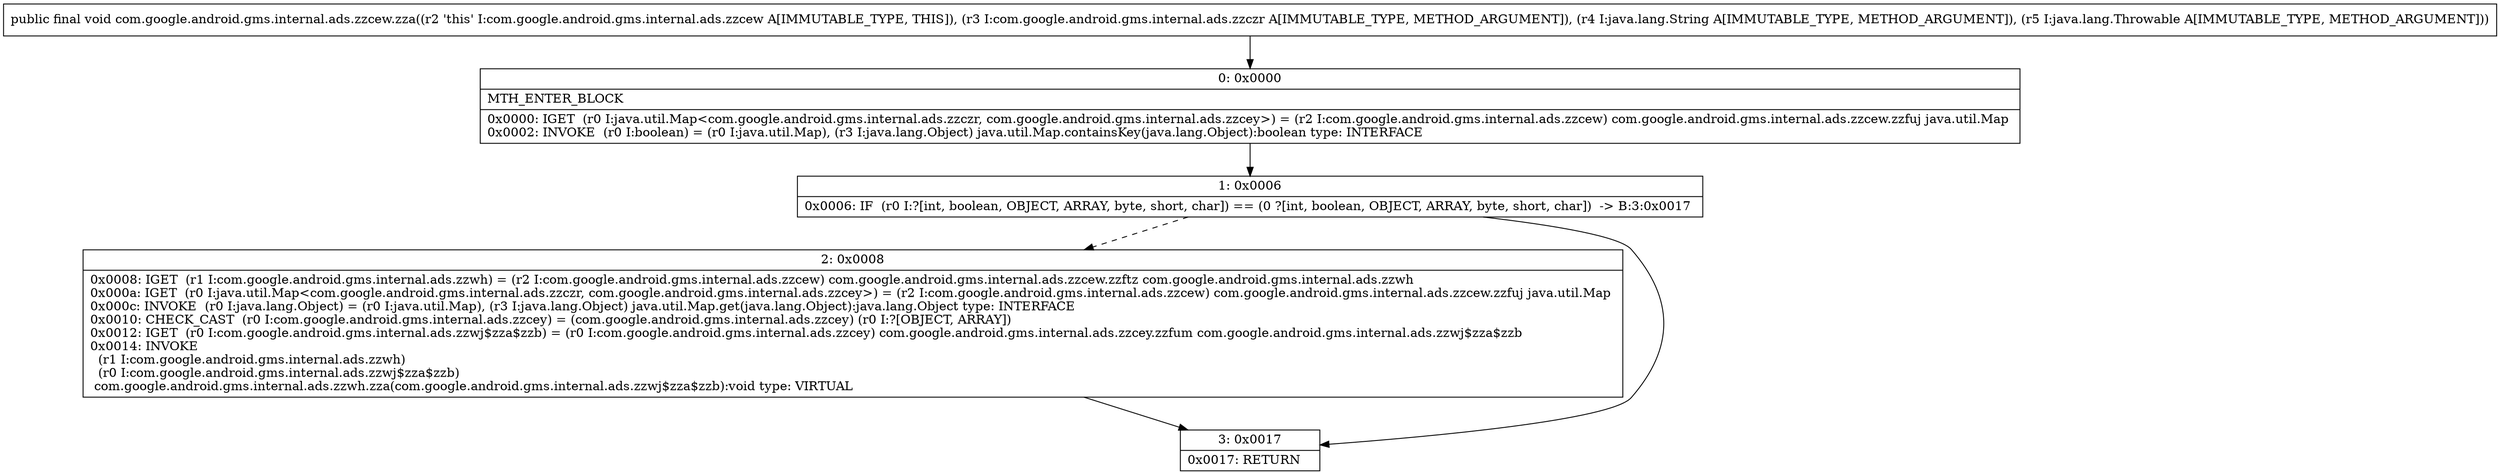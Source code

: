 digraph "CFG forcom.google.android.gms.internal.ads.zzcew.zza(Lcom\/google\/android\/gms\/internal\/ads\/zzczr;Ljava\/lang\/String;Ljava\/lang\/Throwable;)V" {
Node_0 [shape=record,label="{0\:\ 0x0000|MTH_ENTER_BLOCK\l|0x0000: IGET  (r0 I:java.util.Map\<com.google.android.gms.internal.ads.zzczr, com.google.android.gms.internal.ads.zzcey\>) = (r2 I:com.google.android.gms.internal.ads.zzcew) com.google.android.gms.internal.ads.zzcew.zzfuj java.util.Map \l0x0002: INVOKE  (r0 I:boolean) = (r0 I:java.util.Map), (r3 I:java.lang.Object) java.util.Map.containsKey(java.lang.Object):boolean type: INTERFACE \l}"];
Node_1 [shape=record,label="{1\:\ 0x0006|0x0006: IF  (r0 I:?[int, boolean, OBJECT, ARRAY, byte, short, char]) == (0 ?[int, boolean, OBJECT, ARRAY, byte, short, char])  \-\> B:3:0x0017 \l}"];
Node_2 [shape=record,label="{2\:\ 0x0008|0x0008: IGET  (r1 I:com.google.android.gms.internal.ads.zzwh) = (r2 I:com.google.android.gms.internal.ads.zzcew) com.google.android.gms.internal.ads.zzcew.zzftz com.google.android.gms.internal.ads.zzwh \l0x000a: IGET  (r0 I:java.util.Map\<com.google.android.gms.internal.ads.zzczr, com.google.android.gms.internal.ads.zzcey\>) = (r2 I:com.google.android.gms.internal.ads.zzcew) com.google.android.gms.internal.ads.zzcew.zzfuj java.util.Map \l0x000c: INVOKE  (r0 I:java.lang.Object) = (r0 I:java.util.Map), (r3 I:java.lang.Object) java.util.Map.get(java.lang.Object):java.lang.Object type: INTERFACE \l0x0010: CHECK_CAST  (r0 I:com.google.android.gms.internal.ads.zzcey) = (com.google.android.gms.internal.ads.zzcey) (r0 I:?[OBJECT, ARRAY]) \l0x0012: IGET  (r0 I:com.google.android.gms.internal.ads.zzwj$zza$zzb) = (r0 I:com.google.android.gms.internal.ads.zzcey) com.google.android.gms.internal.ads.zzcey.zzfum com.google.android.gms.internal.ads.zzwj$zza$zzb \l0x0014: INVOKE  \l  (r1 I:com.google.android.gms.internal.ads.zzwh)\l  (r0 I:com.google.android.gms.internal.ads.zzwj$zza$zzb)\l com.google.android.gms.internal.ads.zzwh.zza(com.google.android.gms.internal.ads.zzwj$zza$zzb):void type: VIRTUAL \l}"];
Node_3 [shape=record,label="{3\:\ 0x0017|0x0017: RETURN   \l}"];
MethodNode[shape=record,label="{public final void com.google.android.gms.internal.ads.zzcew.zza((r2 'this' I:com.google.android.gms.internal.ads.zzcew A[IMMUTABLE_TYPE, THIS]), (r3 I:com.google.android.gms.internal.ads.zzczr A[IMMUTABLE_TYPE, METHOD_ARGUMENT]), (r4 I:java.lang.String A[IMMUTABLE_TYPE, METHOD_ARGUMENT]), (r5 I:java.lang.Throwable A[IMMUTABLE_TYPE, METHOD_ARGUMENT])) }"];
MethodNode -> Node_0;
Node_0 -> Node_1;
Node_1 -> Node_2[style=dashed];
Node_1 -> Node_3;
Node_2 -> Node_3;
}

